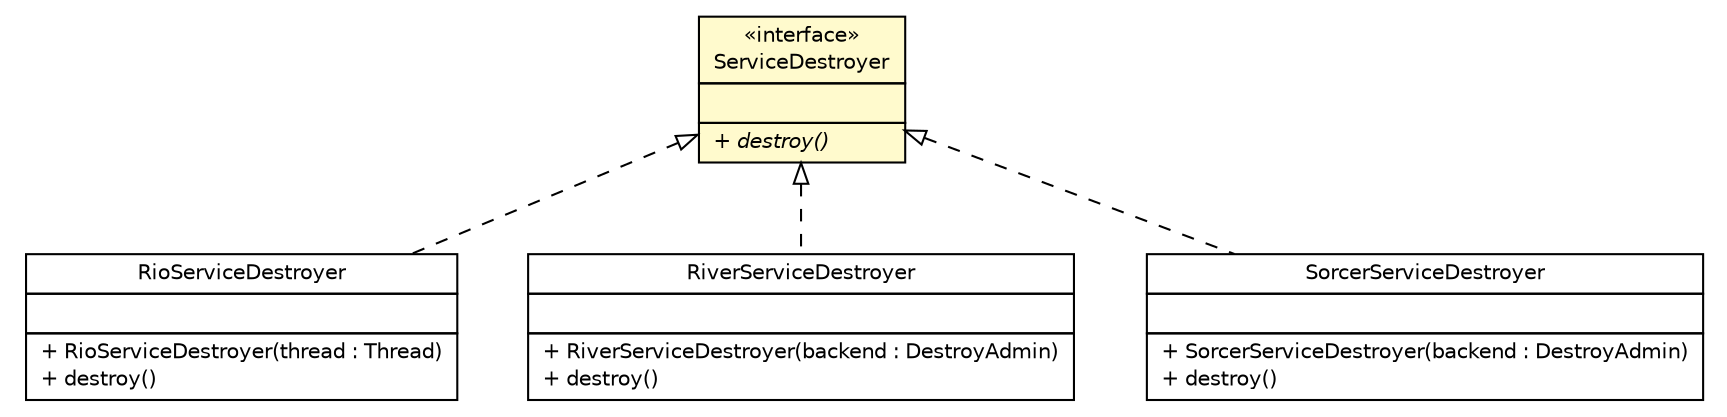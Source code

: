 #!/usr/local/bin/dot
#
# Class diagram 
# Generated by UMLGraph version R5_6 (http://www.umlgraph.org/)
#

digraph G {
	edge [fontname="Helvetica",fontsize=10,labelfontname="Helvetica",labelfontsize=10];
	node [fontname="Helvetica",fontsize=10,shape=plaintext];
	nodesep=0.25;
	ranksep=0.5;
	// sorcer.boot.destroy.RioServiceDestroyer
	c504691 [label=<<table title="sorcer.boot.destroy.RioServiceDestroyer" border="0" cellborder="1" cellspacing="0" cellpadding="2" port="p" href="./RioServiceDestroyer.html">
		<tr><td><table border="0" cellspacing="0" cellpadding="1">
<tr><td align="center" balign="center"> RioServiceDestroyer </td></tr>
		</table></td></tr>
		<tr><td><table border="0" cellspacing="0" cellpadding="1">
<tr><td align="left" balign="left">  </td></tr>
		</table></td></tr>
		<tr><td><table border="0" cellspacing="0" cellpadding="1">
<tr><td align="left" balign="left"> + RioServiceDestroyer(thread : Thread) </td></tr>
<tr><td align="left" balign="left"> + destroy() </td></tr>
		</table></td></tr>
		</table>>, URL="./RioServiceDestroyer.html", fontname="Helvetica", fontcolor="black", fontsize=10.0];
	// sorcer.boot.destroy.RiverServiceDestroyer
	c504693 [label=<<table title="sorcer.boot.destroy.RiverServiceDestroyer" border="0" cellborder="1" cellspacing="0" cellpadding="2" port="p" href="./RiverServiceDestroyer.html">
		<tr><td><table border="0" cellspacing="0" cellpadding="1">
<tr><td align="center" balign="center"> RiverServiceDestroyer </td></tr>
		</table></td></tr>
		<tr><td><table border="0" cellspacing="0" cellpadding="1">
<tr><td align="left" balign="left">  </td></tr>
		</table></td></tr>
		<tr><td><table border="0" cellspacing="0" cellpadding="1">
<tr><td align="left" balign="left"> + RiverServiceDestroyer(backend : DestroyAdmin) </td></tr>
<tr><td align="left" balign="left"> + destroy() </td></tr>
		</table></td></tr>
		</table>>, URL="./RiverServiceDestroyer.html", fontname="Helvetica", fontcolor="black", fontsize=10.0];
	// sorcer.boot.destroy.SorcerServiceDestroyer
	c504694 [label=<<table title="sorcer.boot.destroy.SorcerServiceDestroyer" border="0" cellborder="1" cellspacing="0" cellpadding="2" port="p" href="./SorcerServiceDestroyer.html">
		<tr><td><table border="0" cellspacing="0" cellpadding="1">
<tr><td align="center" balign="center"> SorcerServiceDestroyer </td></tr>
		</table></td></tr>
		<tr><td><table border="0" cellspacing="0" cellpadding="1">
<tr><td align="left" balign="left">  </td></tr>
		</table></td></tr>
		<tr><td><table border="0" cellspacing="0" cellpadding="1">
<tr><td align="left" balign="left"> + SorcerServiceDestroyer(backend : DestroyAdmin) </td></tr>
<tr><td align="left" balign="left"> + destroy() </td></tr>
		</table></td></tr>
		</table>>, URL="./SorcerServiceDestroyer.html", fontname="Helvetica", fontcolor="black", fontsize=10.0];
	// sorcer.boot.destroy.ServiceDestroyer
	c504696 [label=<<table title="sorcer.boot.destroy.ServiceDestroyer" border="0" cellborder="1" cellspacing="0" cellpadding="2" port="p" bgcolor="lemonChiffon" href="./ServiceDestroyer.html">
		<tr><td><table border="0" cellspacing="0" cellpadding="1">
<tr><td align="center" balign="center"> &#171;interface&#187; </td></tr>
<tr><td align="center" balign="center"> ServiceDestroyer </td></tr>
		</table></td></tr>
		<tr><td><table border="0" cellspacing="0" cellpadding="1">
<tr><td align="left" balign="left">  </td></tr>
		</table></td></tr>
		<tr><td><table border="0" cellspacing="0" cellpadding="1">
<tr><td align="left" balign="left"><font face="Helvetica-Oblique" point-size="10.0"> + destroy() </font></td></tr>
		</table></td></tr>
		</table>>, URL="./ServiceDestroyer.html", fontname="Helvetica", fontcolor="black", fontsize=10.0];
	//sorcer.boot.destroy.RioServiceDestroyer implements sorcer.boot.destroy.ServiceDestroyer
	c504696:p -> c504691:p [dir=back,arrowtail=empty,style=dashed];
	//sorcer.boot.destroy.RiverServiceDestroyer implements sorcer.boot.destroy.ServiceDestroyer
	c504696:p -> c504693:p [dir=back,arrowtail=empty,style=dashed];
	//sorcer.boot.destroy.SorcerServiceDestroyer implements sorcer.boot.destroy.ServiceDestroyer
	c504696:p -> c504694:p [dir=back,arrowtail=empty,style=dashed];
}

